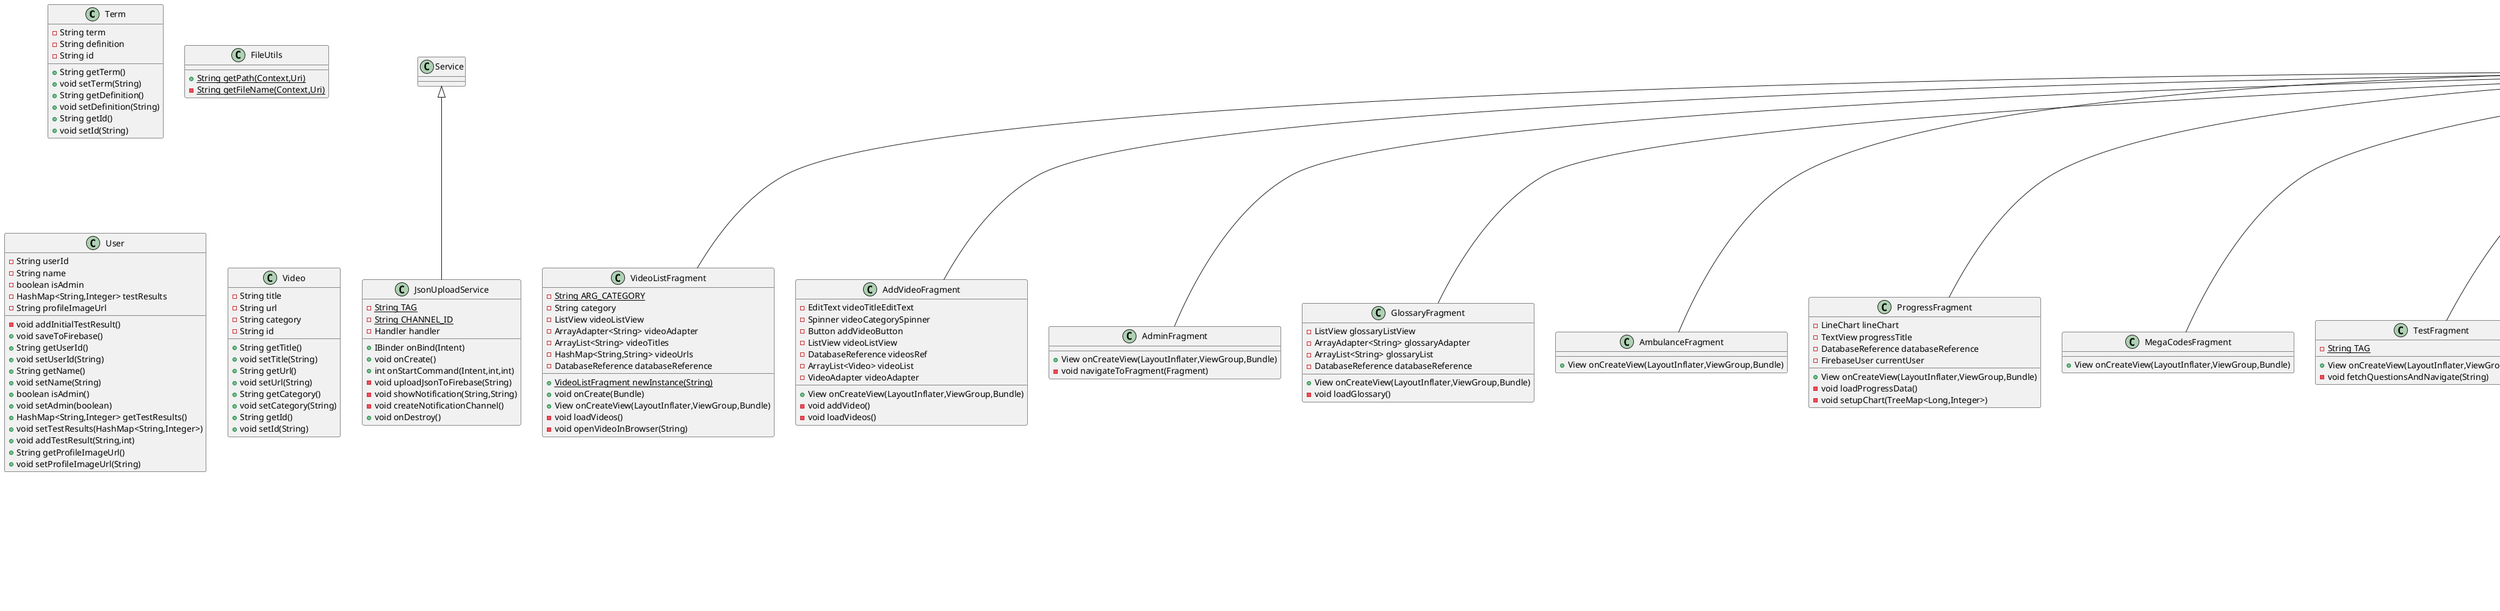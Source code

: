 @startuml
class Term {
- String term
- String definition
- String id
+ String getTerm()
+ void setTerm(String)
+ String getDefinition()
+ void setDefinition(String)
+ String getId()
+ void setId(String)
}


class JsonUploadService {
- {static} String TAG
- {static} String CHANNEL_ID
- Handler handler
+ IBinder onBind(Intent)
+ void onCreate()
+ int onStartCommand(Intent,int,int)
- void uploadJsonToFirebase(String)
- void showNotification(String,String)
- void createNotificationChannel()
+ void onDestroy()
}


class FileUtils {
+ {static} String getPath(Context,Uri)
- {static} String getFileName(Context,Uri)
}

class VideoListFragment {
- {static} String ARG_CATEGORY
- String category
- ListView videoListView
- ArrayAdapter<String> videoAdapter
- ArrayList<String> videoTitles
- HashMap<String,String> videoUrls
- DatabaseReference databaseReference
+ {static} VideoListFragment newInstance(String)
+ void onCreate(Bundle)
+ View onCreateView(LayoutInflater,ViewGroup,Bundle)
- void loadVideos()
- void openVideoInBrowser(String)
}


class QuestionAdapter {
- List<Quiz> quizList
- OnQuestionClickListener listener
+ QuestionViewHolder onCreateViewHolder(ViewGroup,int)
+ void onBindViewHolder(QuestionViewHolder,int)
+ int getItemCount()
}


interface QuestionAdapter$OnQuestionClickListener {
~ void onQuestionClick(Quiz)
}

class QuestionAdapter$QuestionViewHolder {
~ TextView questionTextView
}

class AddVideoFragment {
- EditText videoTitleEditText
- Spinner videoCategorySpinner
- Button addVideoButton
- ListView videoListView
- DatabaseReference videosRef
- ArrayList<Video> videoList
- VideoAdapter videoAdapter
+ View onCreateView(LayoutInflater,ViewGroup,Bundle)
- void addVideo()
- void loadVideos()
}


class MainActivity {
- DrawerLayout drawerLayout
- ActionBarDrawerToggle toggle
- FirebaseAuth auth
- NavigationView navigationView
# void onCreate(Bundle)
- void loadFragment(Fragment)
- void showLogoutDialog()
+ boolean onOptionsItemSelected(MenuItem)
}


class AdminFragment {
+ View onCreateView(LayoutInflater,ViewGroup,Bundle)
- void navigateToFragment(Fragment)
}

class GlossaryFragment {
- ListView glossaryListView
- ArrayAdapter<String> glossaryAdapter
- ArrayList<String> glossaryList
- DatabaseReference databaseReference
+ View onCreateView(LayoutInflater,ViewGroup,Bundle)
- void loadGlossary()
}


class VideoAdapter {
- Context context
- List<Video> videoList
- Fragment fragment
+ View getView(int,View,ViewGroup)
- void showDeleteConfirmationDialog(Video)
- void deleteVideo(Video)
}


class AmbulanceFragment {
+ View onCreateView(LayoutInflater,ViewGroup,Bundle)
}

class ProgressFragment {
- LineChart lineChart
- TextView progressTitle
- DatabaseReference databaseReference
- FirebaseUser currentUser
+ View onCreateView(LayoutInflater,ViewGroup,Bundle)
- void loadProgressData()
- void setupChart(TreeMap<Long,Integer>)
}


class MegaCodesFragment {
+ View onCreateView(LayoutInflater,ViewGroup,Bundle)
}

class TestFragment {
- {static} String TAG
+ View onCreateView(LayoutInflater,ViewGroup,Bundle)
- void fetchQuestionsAndNavigate(String)
}


class AddQuestionFragment {
- {static} int FILE_PICKER_REQUEST_CODE
- DatabaseReference questionsRef
- ListView questionsListView
- ArrayAdapter<String> questionsAdapter
- List<Quiz> quizList
- List<String> questionTitles
- ActivityResultLauncher<Intent> filePickerLauncher
+ View onCreateView(LayoutInflater,ViewGroup,Bundle)
- void onQuestionClicked(Quiz)
- void editQuestion(Quiz)
- void deleteQuestion(Quiz)
- void openFilePicker()
- void startJsonUploadService(String)
}


class Quiz {
- String id
- String question
- String answer1
- String answer2
- String answer3
- String answer4
- String correctAnswer
- String topic
- String difficulty
+ String getId()
+ void setId(String)
+ String getQuestion()
+ void setQuestion(String)
+ String getAnswer1()
+ void setAnswer1(String)
+ String getAnswer2()
+ void setAnswer2(String)
+ String getAnswer3()
+ void setAnswer3(String)
+ String getAnswer4()
+ void setAnswer4(String)
+ String getCorrectAnswer()
+ void setCorrectAnswer(String)
+ String getTopic()
+ void setTopic(String)
+ String getDifficulty()
+ void setDifficulty(String)
+ String toString()
}


class SettingsFragment {
+ View onCreateView(LayoutInflater,ViewGroup,Bundle)
}

class OpenActivity {
- EditText etUsername
- FirebaseAuth auth
# void onCreate(Bundle)
}


class User {
- String userId
- String name
- boolean isAdmin
- HashMap<String,Integer> testResults
- String profileImageUrl
- void addInitialTestResult()
+ void saveToFirebase()
+ String getUserId()
+ void setUserId(String)
+ String getName()
+ void setName(String)
+ boolean isAdmin()
+ void setAdmin(boolean)
+ HashMap<String,Integer> getTestResults()
+ void setTestResults(HashMap<String,Integer>)
+ void addTestResult(String,int)
+ String getProfileImageUrl()
+ void setProfileImageUrl(String)
}


class RegisterActivity {
- EditText etNewEmail
- Button btnRegisterNewUser
- FirebaseAuth auth
# void onCreate(Bundle)
- void handleSignupBtnClick()
- boolean validateInput(String,String,String)
- void saveUserInFirebaseRealtimeDatabase(FirebaseUser,String)
}


class QuestionDisplayFragment {
- TextView timerText
- Button answer1Button
- ArrayList<Quiz> questionsList
- int currentQuestionIndex
- int score
- CountDownTimer countDownTimer
- {static} long TOTAL_TIME
+ View onCreateView(LayoutInflater,ViewGroup,Bundle)
- void startTimer()
- void displayQuestion()
- void checkAnswer(String)
- void displayNextQuestion()
- void endQuiz()
}


class GlossaryAdapter {
- AddGlossaryFragment fragment
+ View getView(int,View,ViewGroup)
- void showOptionsDialog(Term)
- void showEditDialog(Term)
}


class QuestionsFragment {
+ View onCreateView(LayoutInflater,ViewGroup,Bundle)
}

class Video {
- String title
- String url
- String category
- String id
+ String getTitle()
+ void setTitle(String)
+ String getUrl()
+ void setUrl(String)
+ String getCategory()
+ void setCategory(String)
+ String getId()
+ void setId(String)
}


class TestDisplayFragment {
- TextView timerText
- Button answer1Button
- Button selectedButton
- int defaultColor
- ArrayList<Quiz> questionsList
- int currentQuestionIndex
- int score
- CountDownTimer countDownTimer
- {static} long TOTAL_TIME
+ View onCreateView(LayoutInflater,ViewGroup,Bundle)
- void startTimer()
- void displayQuestion()
- void checkAnswer(String)
- void highlightSelectedButton(Button)
- void resetButtonStyle()
- void displayNextQuestion()
- void endQuiz()
- void saveTestResultToFirebase(int)
}


class MainFragment {
+ View onCreateView(LayoutInflater,ViewGroup,Bundle)
}

class InstructionsTestFragment {
+ View onCreateView(LayoutInflater,ViewGroup,Bundle)
}

class AddGlossaryFragment {
- EditText conceptEditText
- Button addConceptButton
- ListView glossaryListView
- DatabaseReference conceptsRef
- ArrayList<Term> termList
- GlossaryAdapter glossaryAdapter
+ View onCreateView(LayoutInflater,ViewGroup,Bundle)
- void addConcept()
- void loadConcepts()
+ void editTerm(Term,String,String)
+ void deleteTerm(Term)
}


class SummariesFragment {
+ View onCreateView(LayoutInflater,ViewGroup,Bundle)
}

class VideosFragment {
- ListView categoryListView
- ArrayAdapter<String> categoryAdapter
- ArrayList<String> categoryList
- DatabaseReference databaseReference
+ View onCreateView(LayoutInflater,ViewGroup,Bundle)
- void loadCategories()
- void openVideoListFragment(String)
}




Service <|-- JsonUploadService
Fragment <|-- VideoListFragment
Adapter <|-- QuestionAdapter
QuestionAdapter +.. QuestionAdapter$OnQuestionClickListener
QuestionAdapter +.. QuestionAdapter$QuestionViewHolder
ViewHolder <|-- QuestionAdapter$QuestionViewHolder
Fragment <|-- AddVideoFragment
AppCompatActivity <|-- MainActivity
Fragment <|-- AdminFragment
Fragment <|-- GlossaryFragment
ArrayAdapter <|-- VideoAdapter
Fragment <|-- AmbulanceFragment
Fragment <|-- ProgressFragment
Fragment <|-- MegaCodesFragment
Fragment <|-- TestFragment
Fragment <|-- AddQuestionFragment
Serializable <|.. Quiz
Fragment <|-- SettingsFragment
AppCompatActivity <|-- OpenActivity
AppCompatActivity <|-- RegisterActivity
Fragment <|-- QuestionDisplayFragment
ArrayAdapter <|-- GlossaryAdapter
Fragment <|-- QuestionsFragment
Fragment <|-- TestDisplayFragment
Fragment <|-- MainFragment
Fragment <|-- InstructionsTestFragment
Fragment <|-- AddGlossaryFragment
Fragment <|-- SummariesFragment
Fragment <|-- VideosFragment
@enduml